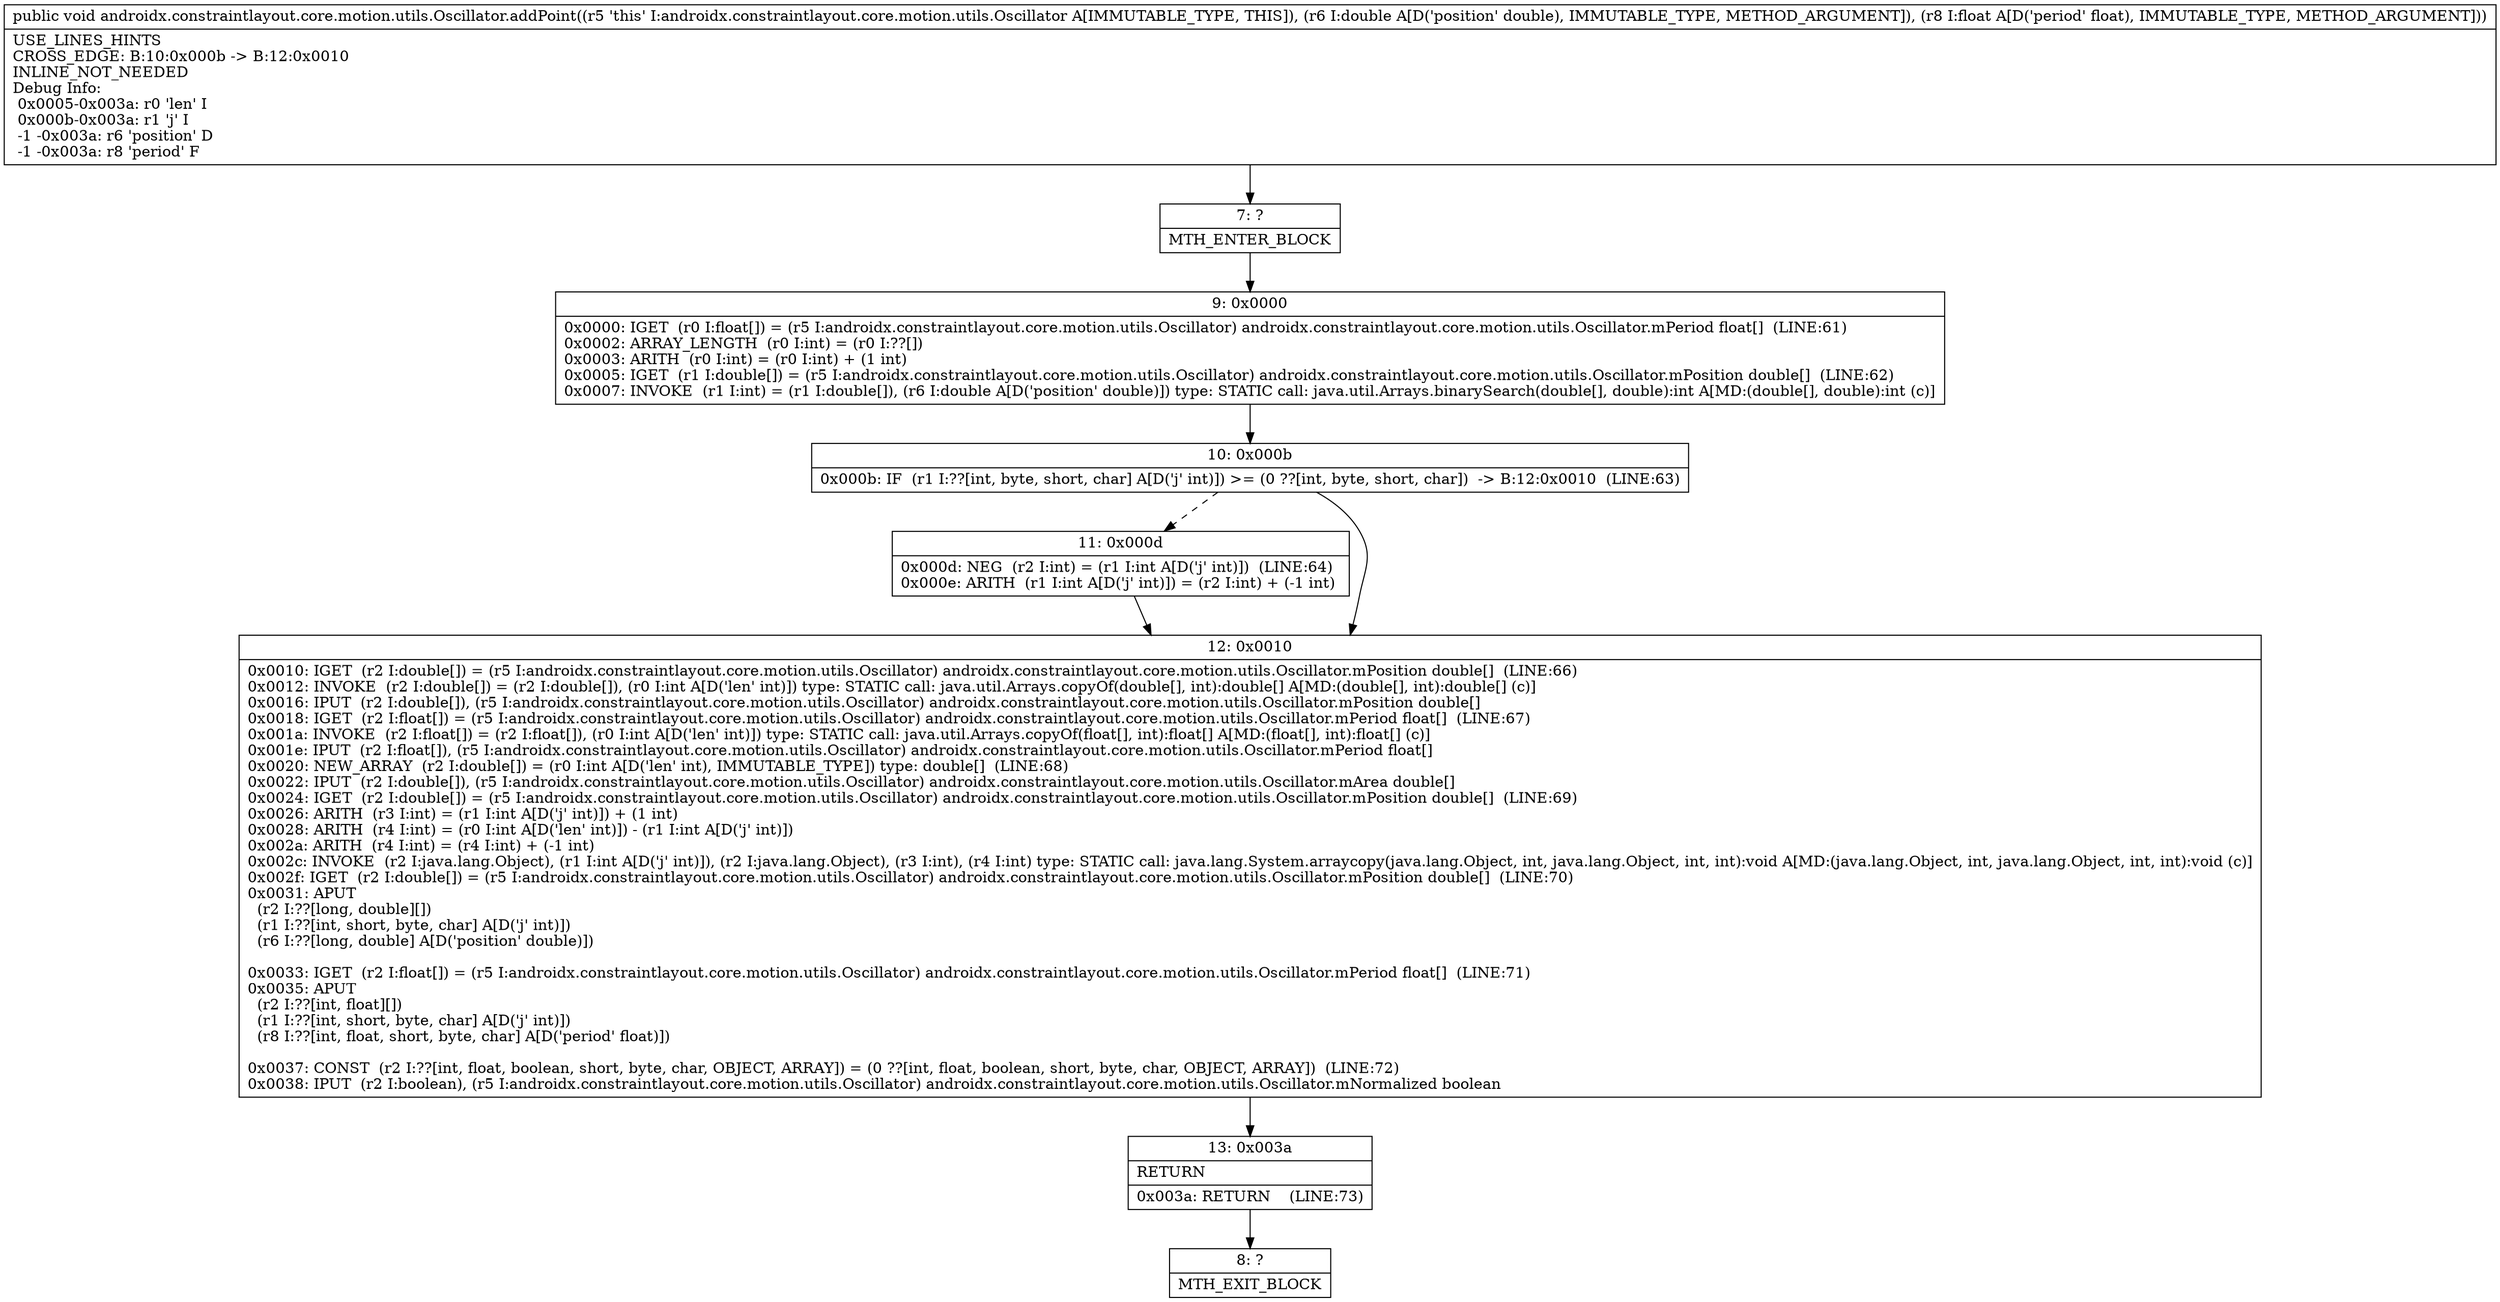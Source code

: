 digraph "CFG forandroidx.constraintlayout.core.motion.utils.Oscillator.addPoint(DF)V" {
Node_7 [shape=record,label="{7\:\ ?|MTH_ENTER_BLOCK\l}"];
Node_9 [shape=record,label="{9\:\ 0x0000|0x0000: IGET  (r0 I:float[]) = (r5 I:androidx.constraintlayout.core.motion.utils.Oscillator) androidx.constraintlayout.core.motion.utils.Oscillator.mPeriod float[]  (LINE:61)\l0x0002: ARRAY_LENGTH  (r0 I:int) = (r0 I:??[]) \l0x0003: ARITH  (r0 I:int) = (r0 I:int) + (1 int) \l0x0005: IGET  (r1 I:double[]) = (r5 I:androidx.constraintlayout.core.motion.utils.Oscillator) androidx.constraintlayout.core.motion.utils.Oscillator.mPosition double[]  (LINE:62)\l0x0007: INVOKE  (r1 I:int) = (r1 I:double[]), (r6 I:double A[D('position' double)]) type: STATIC call: java.util.Arrays.binarySearch(double[], double):int A[MD:(double[], double):int (c)]\l}"];
Node_10 [shape=record,label="{10\:\ 0x000b|0x000b: IF  (r1 I:??[int, byte, short, char] A[D('j' int)]) \>= (0 ??[int, byte, short, char])  \-\> B:12:0x0010  (LINE:63)\l}"];
Node_11 [shape=record,label="{11\:\ 0x000d|0x000d: NEG  (r2 I:int) = (r1 I:int A[D('j' int)])  (LINE:64)\l0x000e: ARITH  (r1 I:int A[D('j' int)]) = (r2 I:int) + (\-1 int) \l}"];
Node_12 [shape=record,label="{12\:\ 0x0010|0x0010: IGET  (r2 I:double[]) = (r5 I:androidx.constraintlayout.core.motion.utils.Oscillator) androidx.constraintlayout.core.motion.utils.Oscillator.mPosition double[]  (LINE:66)\l0x0012: INVOKE  (r2 I:double[]) = (r2 I:double[]), (r0 I:int A[D('len' int)]) type: STATIC call: java.util.Arrays.copyOf(double[], int):double[] A[MD:(double[], int):double[] (c)]\l0x0016: IPUT  (r2 I:double[]), (r5 I:androidx.constraintlayout.core.motion.utils.Oscillator) androidx.constraintlayout.core.motion.utils.Oscillator.mPosition double[] \l0x0018: IGET  (r2 I:float[]) = (r5 I:androidx.constraintlayout.core.motion.utils.Oscillator) androidx.constraintlayout.core.motion.utils.Oscillator.mPeriod float[]  (LINE:67)\l0x001a: INVOKE  (r2 I:float[]) = (r2 I:float[]), (r0 I:int A[D('len' int)]) type: STATIC call: java.util.Arrays.copyOf(float[], int):float[] A[MD:(float[], int):float[] (c)]\l0x001e: IPUT  (r2 I:float[]), (r5 I:androidx.constraintlayout.core.motion.utils.Oscillator) androidx.constraintlayout.core.motion.utils.Oscillator.mPeriod float[] \l0x0020: NEW_ARRAY  (r2 I:double[]) = (r0 I:int A[D('len' int), IMMUTABLE_TYPE]) type: double[]  (LINE:68)\l0x0022: IPUT  (r2 I:double[]), (r5 I:androidx.constraintlayout.core.motion.utils.Oscillator) androidx.constraintlayout.core.motion.utils.Oscillator.mArea double[] \l0x0024: IGET  (r2 I:double[]) = (r5 I:androidx.constraintlayout.core.motion.utils.Oscillator) androidx.constraintlayout.core.motion.utils.Oscillator.mPosition double[]  (LINE:69)\l0x0026: ARITH  (r3 I:int) = (r1 I:int A[D('j' int)]) + (1 int) \l0x0028: ARITH  (r4 I:int) = (r0 I:int A[D('len' int)]) \- (r1 I:int A[D('j' int)]) \l0x002a: ARITH  (r4 I:int) = (r4 I:int) + (\-1 int) \l0x002c: INVOKE  (r2 I:java.lang.Object), (r1 I:int A[D('j' int)]), (r2 I:java.lang.Object), (r3 I:int), (r4 I:int) type: STATIC call: java.lang.System.arraycopy(java.lang.Object, int, java.lang.Object, int, int):void A[MD:(java.lang.Object, int, java.lang.Object, int, int):void (c)]\l0x002f: IGET  (r2 I:double[]) = (r5 I:androidx.constraintlayout.core.motion.utils.Oscillator) androidx.constraintlayout.core.motion.utils.Oscillator.mPosition double[]  (LINE:70)\l0x0031: APUT  \l  (r2 I:??[long, double][])\l  (r1 I:??[int, short, byte, char] A[D('j' int)])\l  (r6 I:??[long, double] A[D('position' double)])\l \l0x0033: IGET  (r2 I:float[]) = (r5 I:androidx.constraintlayout.core.motion.utils.Oscillator) androidx.constraintlayout.core.motion.utils.Oscillator.mPeriod float[]  (LINE:71)\l0x0035: APUT  \l  (r2 I:??[int, float][])\l  (r1 I:??[int, short, byte, char] A[D('j' int)])\l  (r8 I:??[int, float, short, byte, char] A[D('period' float)])\l \l0x0037: CONST  (r2 I:??[int, float, boolean, short, byte, char, OBJECT, ARRAY]) = (0 ??[int, float, boolean, short, byte, char, OBJECT, ARRAY])  (LINE:72)\l0x0038: IPUT  (r2 I:boolean), (r5 I:androidx.constraintlayout.core.motion.utils.Oscillator) androidx.constraintlayout.core.motion.utils.Oscillator.mNormalized boolean \l}"];
Node_13 [shape=record,label="{13\:\ 0x003a|RETURN\l|0x003a: RETURN    (LINE:73)\l}"];
Node_8 [shape=record,label="{8\:\ ?|MTH_EXIT_BLOCK\l}"];
MethodNode[shape=record,label="{public void androidx.constraintlayout.core.motion.utils.Oscillator.addPoint((r5 'this' I:androidx.constraintlayout.core.motion.utils.Oscillator A[IMMUTABLE_TYPE, THIS]), (r6 I:double A[D('position' double), IMMUTABLE_TYPE, METHOD_ARGUMENT]), (r8 I:float A[D('period' float), IMMUTABLE_TYPE, METHOD_ARGUMENT]))  | USE_LINES_HINTS\lCROSS_EDGE: B:10:0x000b \-\> B:12:0x0010\lINLINE_NOT_NEEDED\lDebug Info:\l  0x0005\-0x003a: r0 'len' I\l  0x000b\-0x003a: r1 'j' I\l  \-1 \-0x003a: r6 'position' D\l  \-1 \-0x003a: r8 'period' F\l}"];
MethodNode -> Node_7;Node_7 -> Node_9;
Node_9 -> Node_10;
Node_10 -> Node_11[style=dashed];
Node_10 -> Node_12;
Node_11 -> Node_12;
Node_12 -> Node_13;
Node_13 -> Node_8;
}

